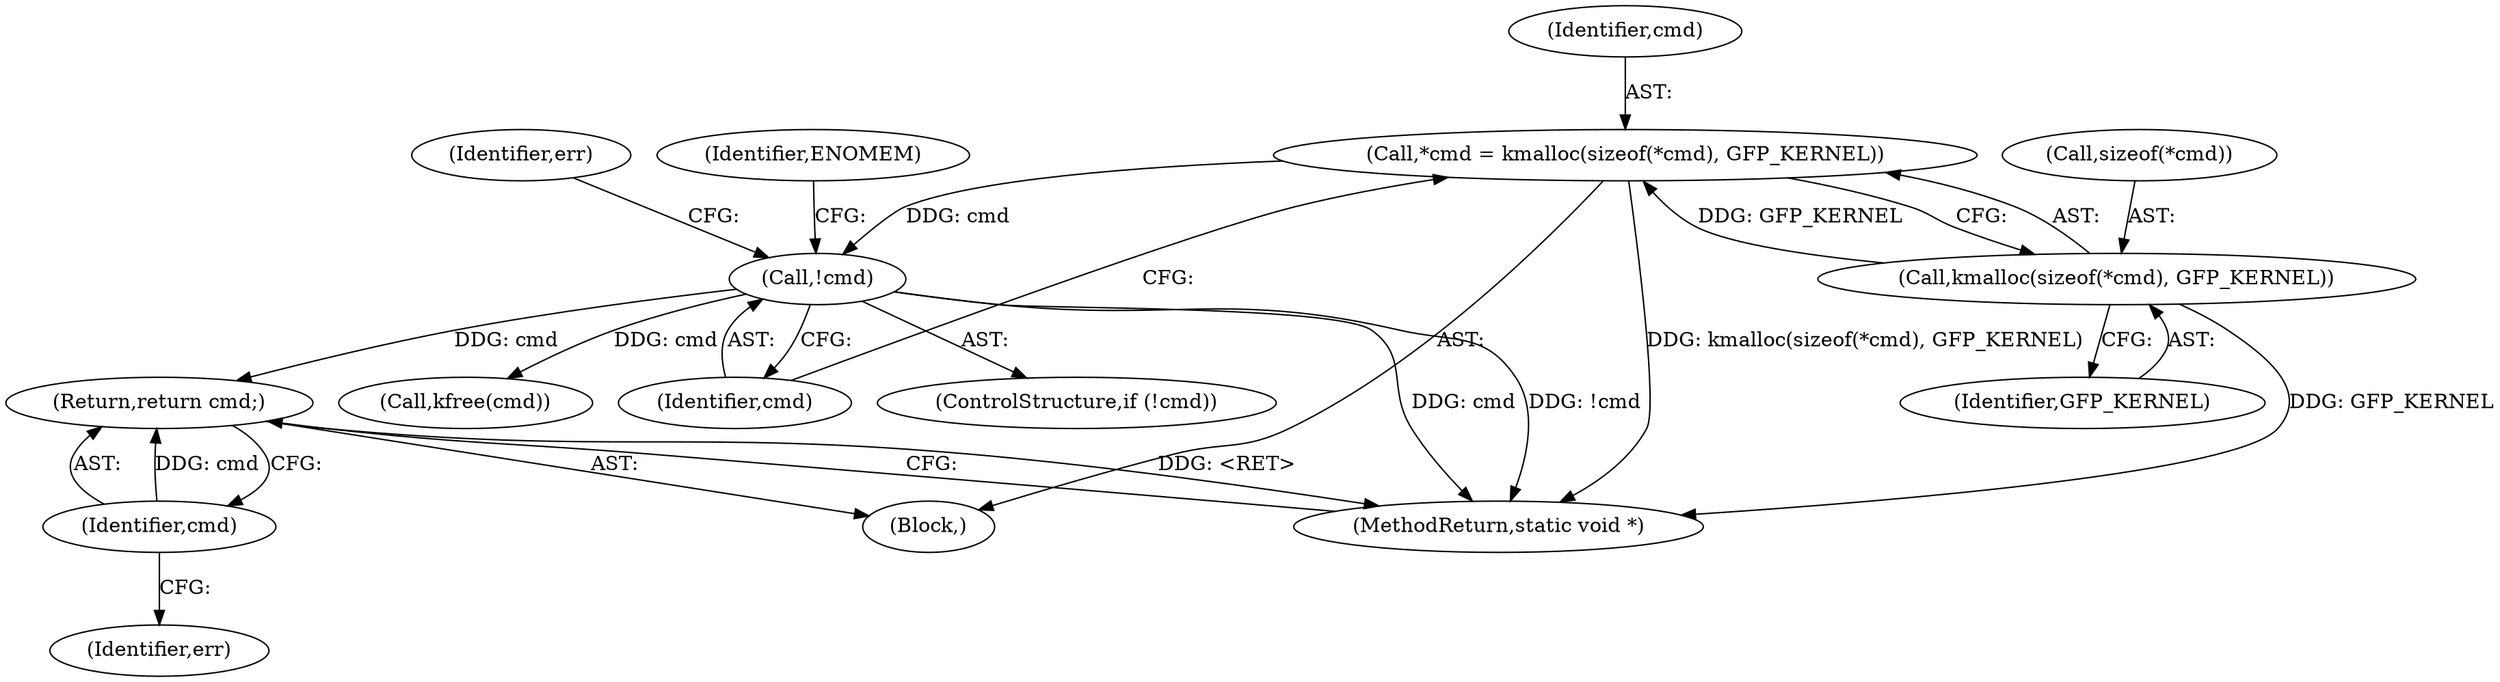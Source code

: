 digraph "0_linux_af6fc858a35b90e89ea7a7ee58e66628c55c776b@pointer" {
"1000138" [label="(Return,return cmd;)"];
"1000139" [label="(Identifier,cmd)"];
"1000115" [label="(Call,!cmd)"];
"1000106" [label="(Call,*cmd = kmalloc(sizeof(*cmd), GFP_KERNEL))"];
"1000108" [label="(Call,kmalloc(sizeof(*cmd), GFP_KERNEL))"];
"1000109" [label="(Call,sizeof(*cmd))"];
"1000115" [label="(Call,!cmd)"];
"1000108" [label="(Call,kmalloc(sizeof(*cmd), GFP_KERNEL))"];
"1000104" [label="(Block,)"];
"1000122" [label="(Identifier,err)"];
"1000140" [label="(MethodReturn,static void *)"];
"1000120" [label="(Identifier,ENOMEM)"];
"1000106" [label="(Call,*cmd = kmalloc(sizeof(*cmd), GFP_KERNEL))"];
"1000139" [label="(Identifier,cmd)"];
"1000138" [label="(Return,return cmd;)"];
"1000133" [label="(Call,kfree(cmd))"];
"1000112" [label="(Identifier,GFP_KERNEL)"];
"1000116" [label="(Identifier,cmd)"];
"1000114" [label="(ControlStructure,if (!cmd))"];
"1000131" [label="(Identifier,err)"];
"1000107" [label="(Identifier,cmd)"];
"1000138" -> "1000104"  [label="AST: "];
"1000138" -> "1000139"  [label="CFG: "];
"1000139" -> "1000138"  [label="AST: "];
"1000140" -> "1000138"  [label="CFG: "];
"1000138" -> "1000140"  [label="DDG: <RET>"];
"1000139" -> "1000138"  [label="DDG: cmd"];
"1000115" -> "1000138"  [label="DDG: cmd"];
"1000139" -> "1000131"  [label="CFG: "];
"1000115" -> "1000114"  [label="AST: "];
"1000115" -> "1000116"  [label="CFG: "];
"1000116" -> "1000115"  [label="AST: "];
"1000120" -> "1000115"  [label="CFG: "];
"1000122" -> "1000115"  [label="CFG: "];
"1000115" -> "1000140"  [label="DDG: cmd"];
"1000115" -> "1000140"  [label="DDG: !cmd"];
"1000106" -> "1000115"  [label="DDG: cmd"];
"1000115" -> "1000133"  [label="DDG: cmd"];
"1000106" -> "1000104"  [label="AST: "];
"1000106" -> "1000108"  [label="CFG: "];
"1000107" -> "1000106"  [label="AST: "];
"1000108" -> "1000106"  [label="AST: "];
"1000116" -> "1000106"  [label="CFG: "];
"1000106" -> "1000140"  [label="DDG: kmalloc(sizeof(*cmd), GFP_KERNEL)"];
"1000108" -> "1000106"  [label="DDG: GFP_KERNEL"];
"1000108" -> "1000112"  [label="CFG: "];
"1000109" -> "1000108"  [label="AST: "];
"1000112" -> "1000108"  [label="AST: "];
"1000108" -> "1000140"  [label="DDG: GFP_KERNEL"];
}
